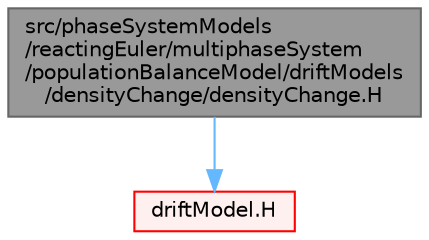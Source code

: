 digraph "src/phaseSystemModels/reactingEuler/multiphaseSystem/populationBalanceModel/driftModels/densityChange/densityChange.H"
{
 // LATEX_PDF_SIZE
  bgcolor="transparent";
  edge [fontname=Helvetica,fontsize=10,labelfontname=Helvetica,labelfontsize=10];
  node [fontname=Helvetica,fontsize=10,shape=box,height=0.2,width=0.4];
  Node1 [id="Node000001",label="src/phaseSystemModels\l/reactingEuler/multiphaseSystem\l/populationBalanceModel/driftModels\l/densityChange/densityChange.H",height=0.2,width=0.4,color="gray40", fillcolor="grey60", style="filled", fontcolor="black",tooltip=" "];
  Node1 -> Node2 [id="edge1_Node000001_Node000002",color="steelblue1",style="solid",tooltip=" "];
  Node2 [id="Node000002",label="driftModel.H",height=0.2,width=0.4,color="red", fillcolor="#FFF0F0", style="filled",URL="$driftModel_8H.html",tooltip=" "];
}
